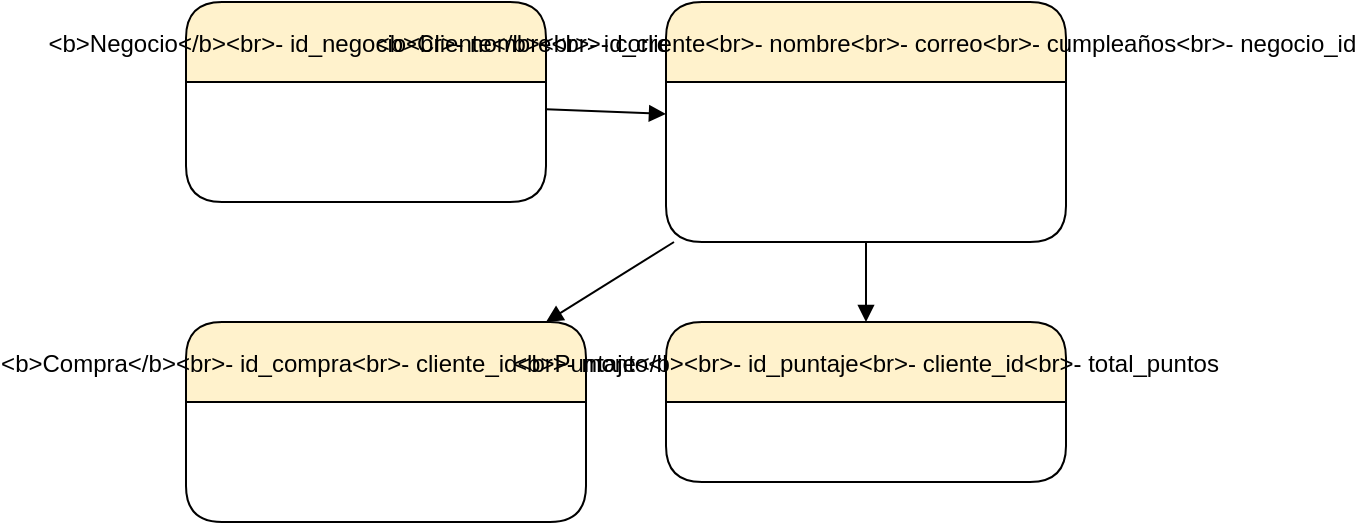 <mxfile version="28.0.7">
  <diagram name="FideloBot ERD" id="diagram_1">
    <mxGraphModel dx="1699" dy="452" grid="1" gridSize="10" guides="1" tooltips="1" connect="1" arrows="1" fold="1" page="1" pageScale="1" pageWidth="827" pageHeight="1169" math="0" shadow="0">
      <root>
        <mxCell id="0" />
        <mxCell id="1" parent="0" />
        <mxCell id="negocio" value="&lt;b&gt;Negocio&lt;/b&gt;&lt;br&gt;- id_negocio&lt;br&gt;- nombre&lt;br&gt;- correo" style="shape=swimlane;fillColor=#FFF2CC;rounded=1;fontSize=12;" parent="1" vertex="1">
          <mxGeometry x="60" y="60" width="180" height="100" as="geometry" />
        </mxCell>
        <mxCell id="cliente" value="&lt;b&gt;Cliente&lt;/b&gt;&lt;br&gt;- id_cliente&lt;br&gt;- nombre&lt;br&gt;- correo&lt;br&gt;- cumpleaños&lt;br&gt;- negocio_id" style="shape=swimlane;fillColor=#FFF2CC;rounded=1;fontSize=12;" parent="1" vertex="1">
          <mxGeometry x="300" y="60" width="200" height="120" as="geometry" />
        </mxCell>
        <mxCell id="compra" value="&lt;b&gt;Compra&lt;/b&gt;&lt;br&gt;- id_compra&lt;br&gt;- cliente_id&lt;br&gt;- monto&lt;br&gt;- fecha" style="shape=swimlane;fillColor=#FFF2CC;rounded=1;fontSize=12;" parent="1" vertex="1">
          <mxGeometry x="60" y="220" width="200" height="100" as="geometry" />
        </mxCell>
        <mxCell id="puntaje" value="&lt;b&gt;Puntaje&lt;/b&gt;&lt;br&gt;- id_puntaje&lt;br&gt;- cliente_id&lt;br&gt;- total_puntos" style="shape=swimlane;fillColor=#FFF2CC;rounded=1;fontSize=12;" parent="1" vertex="1">
          <mxGeometry x="300" y="220" width="200" height="80" as="geometry" />
        </mxCell>
        <mxCell id="rel1" style="endArrow=block;html=1;" parent="1" source="negocio" target="cliente" edge="1">
          <mxGeometry relative="1" as="geometry" />
        </mxCell>
        <mxCell id="rel2" style="endArrow=block;html=1;" parent="1" source="cliente" target="compra" edge="1">
          <mxGeometry relative="1" as="geometry" />
        </mxCell>
        <mxCell id="rel3" style="endArrow=block;html=1;" parent="1" source="cliente" target="puntaje" edge="1">
          <mxGeometry relative="1" as="geometry" />
        </mxCell>
      </root>
    </mxGraphModel>
  </diagram>
</mxfile>
